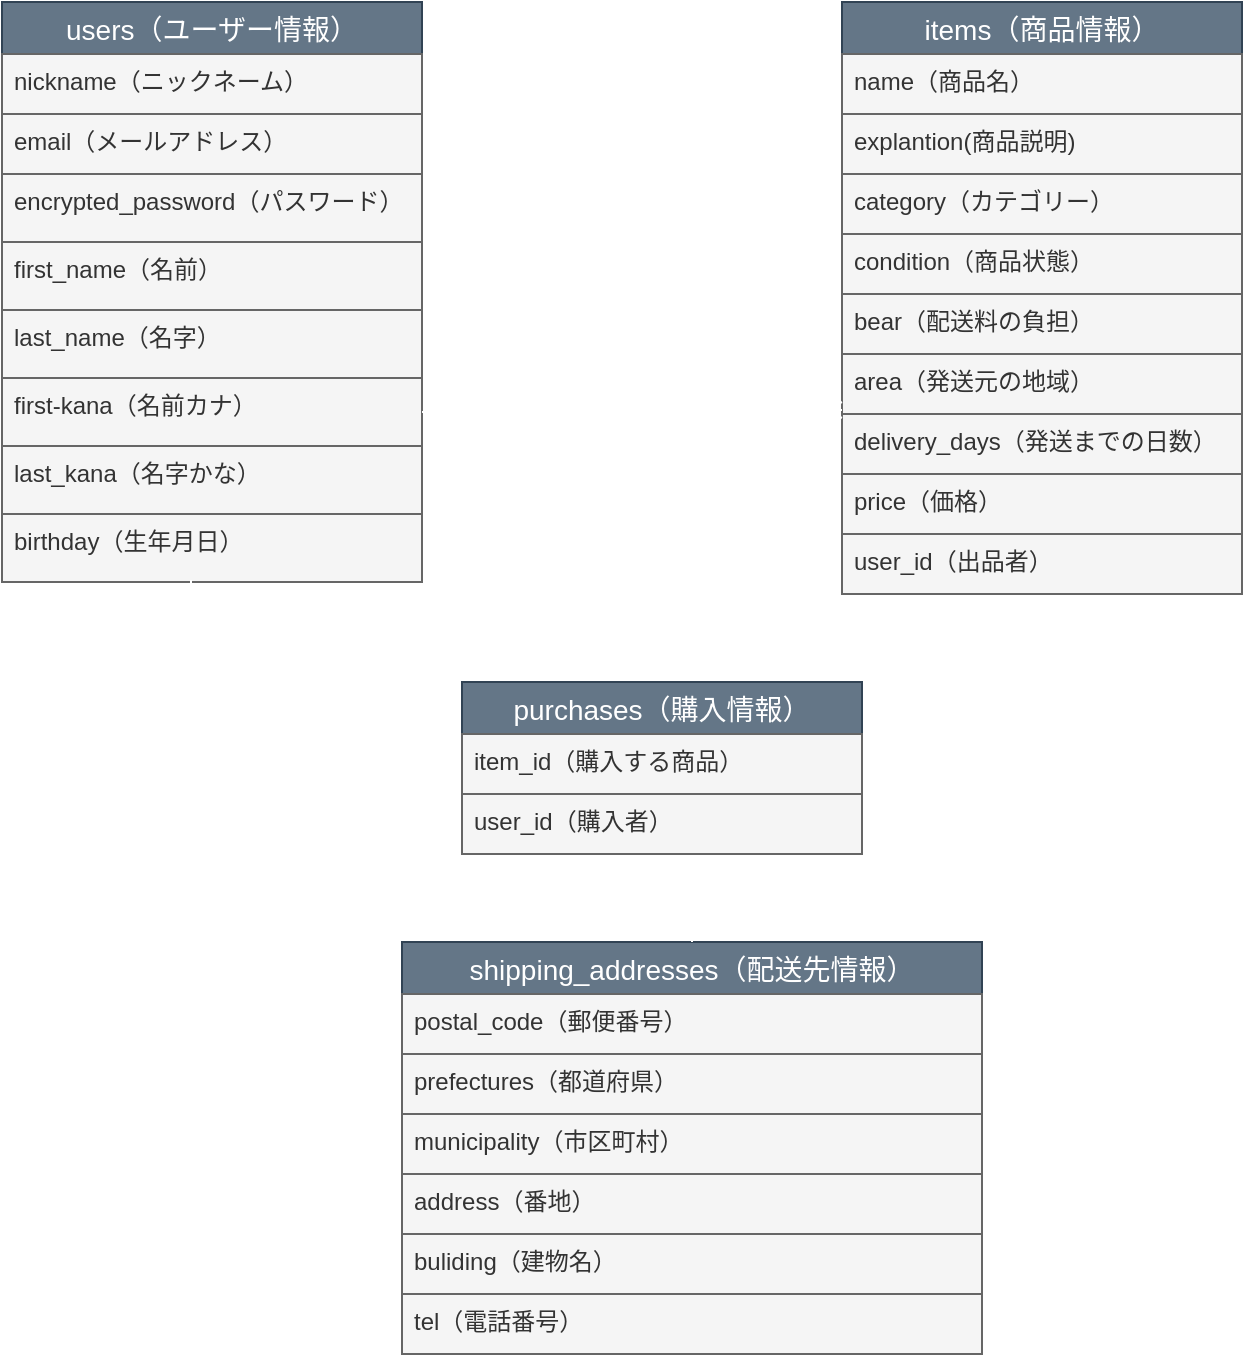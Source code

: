 <mxfile>
    <diagram id="pv51kpQvA0D09jMnP61s" name="ページ1">
        <mxGraphModel dx="938" dy="680" grid="1" gridSize="10" guides="1" tooltips="1" connect="1" arrows="1" fold="1" page="1" pageScale="1" pageWidth="827" pageHeight="1169" math="0" shadow="0">
            <root>
                <mxCell id="0"/>
                <mxCell id="1" parent="0"/>
                <mxCell id="2" value="users（ユーザー情報）" style="swimlane;fontStyle=0;childLayout=stackLayout;horizontal=1;startSize=26;horizontalStack=0;resizeParent=1;resizeParentMax=0;resizeLast=0;collapsible=1;marginBottom=0;align=center;fontSize=14;labelBackgroundColor=none;fillColor=#647687;fontColor=#ffffff;strokeColor=#314354;" parent="1" vertex="1">
                    <mxGeometry x="10" y="150" width="210" height="290" as="geometry">
                        <mxRectangle x="50" y="150" width="50" height="26" as="alternateBounds"/>
                    </mxGeometry>
                </mxCell>
                <mxCell id="3" value="nickname（ニックネーム）" style="text;spacingLeft=4;spacingRight=4;overflow=hidden;rotatable=0;points=[[0,0.5],[1,0.5]];portConstraint=eastwest;fontSize=12;fillColor=#f5f5f5;fontColor=#333333;strokeColor=#666666;" parent="2" vertex="1">
                    <mxGeometry y="26" width="210" height="30" as="geometry"/>
                </mxCell>
                <mxCell id="4" value="email（メールアドレス）" style="text;spacingLeft=4;spacingRight=4;overflow=hidden;rotatable=0;points=[[0,0.5],[1,0.5]];portConstraint=eastwest;fontSize=12;fillColor=#f5f5f5;fontColor=#333333;strokeColor=#666666;" parent="2" vertex="1">
                    <mxGeometry y="56" width="210" height="30" as="geometry"/>
                </mxCell>
                <mxCell id="5" value="encrypted_password（パスワード）" style="text;spacingLeft=4;spacingRight=4;overflow=hidden;rotatable=0;points=[[0,0.5],[1,0.5]];portConstraint=eastwest;fontSize=12;fillColor=#f5f5f5;fontColor=#333333;strokeColor=#666666;" parent="2" vertex="1">
                    <mxGeometry y="86" width="210" height="34" as="geometry"/>
                </mxCell>
                <mxCell id="20" value="first_name（名前）" style="text;spacingLeft=4;spacingRight=4;overflow=hidden;rotatable=0;points=[[0,0.5],[1,0.5]];portConstraint=eastwest;fontSize=12;fillColor=#f5f5f5;fontColor=#333333;strokeColor=#666666;" parent="2" vertex="1">
                    <mxGeometry y="120" width="210" height="34" as="geometry"/>
                </mxCell>
                <mxCell id="22" value="last_name（名字）" style="text;spacingLeft=4;spacingRight=4;overflow=hidden;rotatable=0;points=[[0,0.5],[1,0.5]];portConstraint=eastwest;fontSize=12;fillColor=#f5f5f5;fontColor=#333333;strokeColor=#666666;" parent="2" vertex="1">
                    <mxGeometry y="154" width="210" height="34" as="geometry"/>
                </mxCell>
                <mxCell id="23" value="first-kana（名前カナ）" style="text;spacingLeft=4;spacingRight=4;overflow=hidden;rotatable=0;points=[[0,0.5],[1,0.5]];portConstraint=eastwest;fontSize=12;fillColor=#f5f5f5;fontColor=#333333;strokeColor=#666666;" parent="2" vertex="1">
                    <mxGeometry y="188" width="210" height="34" as="geometry"/>
                </mxCell>
                <mxCell id="24" value="last_kana（名字かな）" style="text;spacingLeft=4;spacingRight=4;overflow=hidden;rotatable=0;points=[[0,0.5],[1,0.5]];portConstraint=eastwest;fontSize=12;fillColor=#f5f5f5;fontColor=#333333;strokeColor=#666666;" parent="2" vertex="1">
                    <mxGeometry y="222" width="210" height="34" as="geometry"/>
                </mxCell>
                <mxCell id="25" value="birthday（生年月日）" style="text;spacingLeft=4;spacingRight=4;overflow=hidden;rotatable=0;points=[[0,0.5],[1,0.5]];portConstraint=eastwest;fontSize=12;fillColor=#f5f5f5;fontColor=#333333;strokeColor=#666666;" parent="2" vertex="1">
                    <mxGeometry y="256" width="210" height="34" as="geometry"/>
                </mxCell>
                <mxCell id="26" value="items（商品情報）" style="swimlane;fontStyle=0;childLayout=stackLayout;horizontal=1;startSize=26;horizontalStack=0;resizeParent=1;resizeParentMax=0;resizeLast=0;collapsible=1;marginBottom=0;align=center;fontSize=14;fillColor=#647687;strokeColor=#314354;fontColor=#ffffff;" parent="1" vertex="1">
                    <mxGeometry x="430" y="150" width="200" height="296" as="geometry"/>
                </mxCell>
                <mxCell id="28" value="name（商品名）" style="text;spacingLeft=4;spacingRight=4;overflow=hidden;rotatable=0;points=[[0,0.5],[1,0.5]];portConstraint=eastwest;fontSize=12;fillColor=#f5f5f5;fontColor=#333333;strokeColor=#666666;" parent="26" vertex="1">
                    <mxGeometry y="26" width="200" height="30" as="geometry"/>
                </mxCell>
                <mxCell id="29" value="explantion(商品説明)" style="text;spacingLeft=4;spacingRight=4;overflow=hidden;rotatable=0;points=[[0,0.5],[1,0.5]];portConstraint=eastwest;fontSize=12;fillColor=#f5f5f5;fontColor=#333333;strokeColor=#666666;" parent="26" vertex="1">
                    <mxGeometry y="56" width="200" height="30" as="geometry"/>
                </mxCell>
                <mxCell id="39" value="category（カテゴリー）" style="text;spacingLeft=4;spacingRight=4;overflow=hidden;rotatable=0;points=[[0,0.5],[1,0.5]];portConstraint=eastwest;fontSize=12;fillColor=#f5f5f5;fontColor=#333333;strokeColor=#666666;" parent="26" vertex="1">
                    <mxGeometry y="86" width="200" height="30" as="geometry"/>
                </mxCell>
                <mxCell id="40" value="condition（商品状態）" style="text;spacingLeft=4;spacingRight=4;overflow=hidden;rotatable=0;points=[[0,0.5],[1,0.5]];portConstraint=eastwest;fontSize=12;fillColor=#f5f5f5;fontColor=#333333;strokeColor=#666666;" parent="26" vertex="1">
                    <mxGeometry y="116" width="200" height="30" as="geometry"/>
                </mxCell>
                <mxCell id="41" value="bear（配送料の負担）" style="text;spacingLeft=4;spacingRight=4;overflow=hidden;rotatable=0;points=[[0,0.5],[1,0.5]];portConstraint=eastwest;fontSize=12;fillColor=#f5f5f5;fontColor=#333333;strokeColor=#666666;" parent="26" vertex="1">
                    <mxGeometry y="146" width="200" height="30" as="geometry"/>
                </mxCell>
                <mxCell id="44" value="area（発送元の地域）" style="text;spacingLeft=4;spacingRight=4;overflow=hidden;rotatable=0;points=[[0,0.5],[1,0.5]];portConstraint=eastwest;fontSize=12;fillColor=#f5f5f5;fontColor=#333333;strokeColor=#666666;" parent="26" vertex="1">
                    <mxGeometry y="176" width="200" height="30" as="geometry"/>
                </mxCell>
                <mxCell id="42" value="delivery_days（発送までの日数）" style="text;spacingLeft=4;spacingRight=4;overflow=hidden;rotatable=0;points=[[0,0.5],[1,0.5]];portConstraint=eastwest;fontSize=12;fillColor=#f5f5f5;fontColor=#333333;strokeColor=#666666;" parent="26" vertex="1">
                    <mxGeometry y="206" width="200" height="30" as="geometry"/>
                </mxCell>
                <mxCell id="45" value="price（価格）" style="text;spacingLeft=4;spacingRight=4;overflow=hidden;rotatable=0;points=[[0,0.5],[1,0.5]];portConstraint=eastwest;fontSize=12;fillColor=#f5f5f5;fontColor=#333333;strokeColor=#666666;" parent="26" vertex="1">
                    <mxGeometry y="236" width="200" height="30" as="geometry"/>
                </mxCell>
                <mxCell id="47" value="user_id（出品者）" style="text;spacingLeft=4;spacingRight=4;overflow=hidden;rotatable=0;points=[[0,0.5],[1,0.5]];portConstraint=eastwest;fontSize=12;fillColor=#f5f5f5;fontColor=#333333;strokeColor=#666666;" parent="26" vertex="1">
                    <mxGeometry y="266" width="200" height="30" as="geometry"/>
                </mxCell>
                <mxCell id="30" value="shipping_addresses（配送先情報）" style="swimlane;fontStyle=0;childLayout=stackLayout;horizontal=1;startSize=26;horizontalStack=0;resizeParent=1;resizeParentMax=0;resizeLast=0;collapsible=1;marginBottom=0;align=center;fontSize=14;fillColor=#647687;fontColor=#ffffff;strokeColor=#314354;" parent="1" vertex="1">
                    <mxGeometry x="210" y="620" width="290" height="206" as="geometry"/>
                </mxCell>
                <mxCell id="31" value="postal_code（郵便番号）" style="text;spacingLeft=4;spacingRight=4;overflow=hidden;rotatable=0;points=[[0,0.5],[1,0.5]];portConstraint=eastwest;fontSize=12;fillColor=#f5f5f5;fontColor=#333333;strokeColor=#666666;" parent="30" vertex="1">
                    <mxGeometry y="26" width="290" height="30" as="geometry"/>
                </mxCell>
                <mxCell id="32" value="prefectures（都道府県）" style="text;spacingLeft=4;spacingRight=4;overflow=hidden;rotatable=0;points=[[0,0.5],[1,0.5]];portConstraint=eastwest;fontSize=12;fillColor=#f5f5f5;fontColor=#333333;strokeColor=#666666;" parent="30" vertex="1">
                    <mxGeometry y="56" width="290" height="30" as="geometry"/>
                </mxCell>
                <mxCell id="33" value="municipality（市区町村）" style="text;spacingLeft=4;spacingRight=4;overflow=hidden;rotatable=0;points=[[0,0.5],[1,0.5]];portConstraint=eastwest;fontSize=12;fillColor=#f5f5f5;fontColor=#333333;strokeColor=#666666;" parent="30" vertex="1">
                    <mxGeometry y="86" width="290" height="30" as="geometry"/>
                </mxCell>
                <mxCell id="48" value="address（番地）" style="text;spacingLeft=4;spacingRight=4;overflow=hidden;rotatable=0;points=[[0,0.5],[1,0.5]];portConstraint=eastwest;fontSize=12;fillColor=#f5f5f5;fontColor=#333333;strokeColor=#666666;" parent="30" vertex="1">
                    <mxGeometry y="116" width="290" height="30" as="geometry"/>
                </mxCell>
                <mxCell id="49" value="buliding（建物名）" style="text;spacingLeft=4;spacingRight=4;overflow=hidden;rotatable=0;points=[[0,0.5],[1,0.5]];portConstraint=eastwest;fontSize=12;fillColor=#f5f5f5;fontColor=#333333;strokeColor=#666666;" parent="30" vertex="1">
                    <mxGeometry y="146" width="290" height="30" as="geometry"/>
                </mxCell>
                <mxCell id="50" value="tel（電話番号）" style="text;spacingLeft=4;spacingRight=4;overflow=hidden;rotatable=0;points=[[0,0.5],[1,0.5]];portConstraint=eastwest;fontSize=12;fillColor=#f5f5f5;fontColor=#333333;strokeColor=#666666;" parent="30" vertex="1">
                    <mxGeometry y="176" width="290" height="30" as="geometry"/>
                </mxCell>
                <mxCell id="35" value="purchases（購入情報）" style="swimlane;fontStyle=0;childLayout=stackLayout;horizontal=1;startSize=26;horizontalStack=0;resizeParent=1;resizeParentMax=0;resizeLast=0;collapsible=1;marginBottom=0;align=center;fontSize=14;fillColor=#647687;fontColor=#ffffff;strokeColor=#314354;" parent="1" vertex="1">
                    <mxGeometry x="240" y="490" width="200" height="86" as="geometry"/>
                </mxCell>
                <mxCell id="36" value="item_id（購入する商品）" style="text;spacingLeft=4;spacingRight=4;overflow=hidden;rotatable=0;points=[[0,0.5],[1,0.5]];portConstraint=eastwest;fontSize=12;fillColor=#f5f5f5;fontColor=#333333;strokeColor=#666666;" parent="35" vertex="1">
                    <mxGeometry y="26" width="200" height="30" as="geometry"/>
                </mxCell>
                <mxCell id="37" value="user_id（購入者）" style="text;spacingLeft=4;spacingRight=4;overflow=hidden;rotatable=0;points=[[0,0.5],[1,0.5]];portConstraint=eastwest;fontSize=12;fillColor=#f5f5f5;fontColor=#333333;strokeColor=#666666;" parent="35" vertex="1">
                    <mxGeometry y="56" width="200" height="30" as="geometry"/>
                </mxCell>
                <mxCell id="53" value="" style="edgeStyle=entityRelationEdgeStyle;fontSize=12;html=1;endArrow=ERoneToMany;startArrow=ERmandOne;startFill=0;fillColor=#f5f5f5;strokeColor=#FFFFFF;exitX=1;exitY=0.5;exitDx=0;exitDy=0;endFill=0;" parent="1" source="23" edge="1">
                    <mxGeometry width="100" height="100" relative="1" as="geometry">
                        <mxPoint x="210" y="354" as="sourcePoint"/>
                        <mxPoint x="430" y="354" as="targetPoint"/>
                    </mxGeometry>
                </mxCell>
                <mxCell id="55" value="" style="edgeStyle=orthogonalEdgeStyle;fontSize=12;html=1;endArrow=ERoneToMany;entryX=-0.01;entryY=0.1;entryDx=0;entryDy=0;entryPerimeter=0;startArrow=ERmandOne;startFill=0;fillColor=#f5f5f5;strokeColor=#FFFFFF;exitX=0.45;exitY=0.971;exitDx=0;exitDy=0;exitPerimeter=0;" parent="1" source="25" target="37" edge="1">
                    <mxGeometry width="100" height="100" relative="1" as="geometry">
                        <mxPoint x="120" y="490" as="sourcePoint"/>
                        <mxPoint x="400" y="500" as="targetPoint"/>
                    </mxGeometry>
                </mxCell>
                <mxCell id="56" value="" style="edgeStyle=orthogonalEdgeStyle;fontSize=12;html=1;endArrow=ERmandOne;startArrow=ERmandOne;jumpStyle=none;fillColor=#f5f5f5;strokeColor=#FFFFFF;exitX=1.01;exitY=0.067;exitDx=0;exitDy=0;entryX=0.595;entryY=1.033;entryDx=0;entryDy=0;entryPerimeter=0;exitPerimeter=0;" parent="1" source="37" target="47" edge="1">
                    <mxGeometry width="100" height="100" relative="1" as="geometry">
                        <mxPoint x="410" y="650" as="sourcePoint"/>
                        <mxPoint x="560" y="510" as="targetPoint"/>
                    </mxGeometry>
                </mxCell>
                <mxCell id="57" value="" style="fontSize=12;html=1;endArrow=ERmandOne;startArrow=ERmandOne;jumpStyle=none;entryX=0.575;entryY=1.033;entryDx=0;entryDy=0;entryPerimeter=0;edgeStyle=orthogonalEdgeStyle;exitX=0.5;exitY=0;exitDx=0;exitDy=0;fillColor=#f5f5f5;strokeColor=#FFFFFF;" parent="1" source="30" target="37" edge="1">
                    <mxGeometry width="100" height="100" relative="1" as="geometry">
                        <mxPoint x="280" y="850" as="sourcePoint"/>
                        <mxPoint x="380" y="750" as="targetPoint"/>
                    </mxGeometry>
                </mxCell>
            </root>
        </mxGraphModel>
    </diagram>
</mxfile>